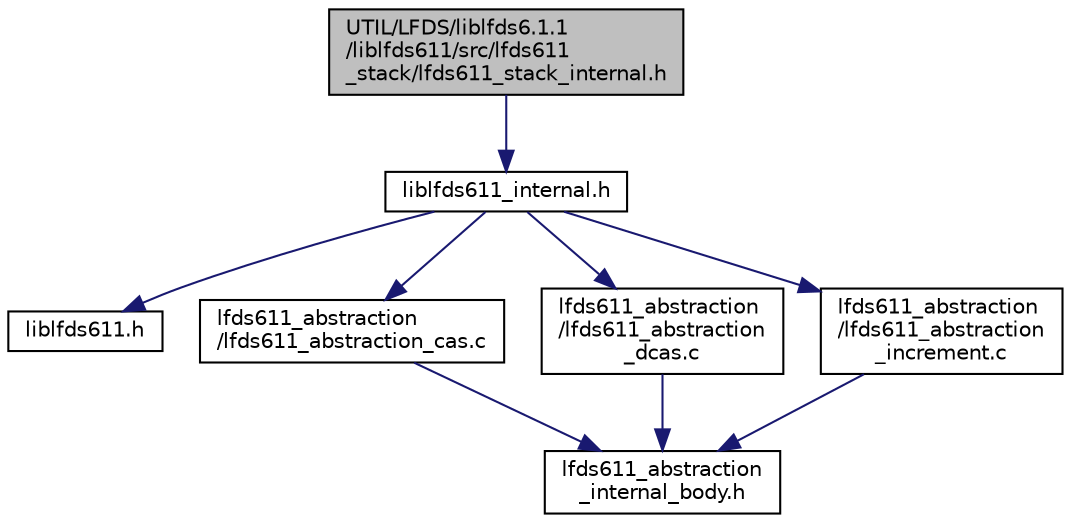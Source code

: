digraph "UTIL/LFDS/liblfds6.1.1/liblfds611/src/lfds611_stack/lfds611_stack_internal.h"
{
 // LATEX_PDF_SIZE
  edge [fontname="Helvetica",fontsize="10",labelfontname="Helvetica",labelfontsize="10"];
  node [fontname="Helvetica",fontsize="10",shape=record];
  Node1 [label="UTIL/LFDS/liblfds6.1.1\l/liblfds611/src/lfds611\l_stack/lfds611_stack_internal.h",height=0.2,width=0.4,color="black", fillcolor="grey75", style="filled", fontcolor="black",tooltip=" "];
  Node1 -> Node2 [color="midnightblue",fontsize="10",style="solid",fontname="Helvetica"];
  Node2 [label="liblfds611_internal.h",height=0.2,width=0.4,color="black", fillcolor="white", style="filled",URL="$liblfds611__internal_8h.html",tooltip=" "];
  Node2 -> Node3 [color="midnightblue",fontsize="10",style="solid",fontname="Helvetica"];
  Node3 [label="liblfds611.h",height=0.2,width=0.4,color="black", fillcolor="white", style="filled",URL="$liblfds611_8h.html",tooltip=" "];
  Node2 -> Node4 [color="midnightblue",fontsize="10",style="solid",fontname="Helvetica"];
  Node4 [label="lfds611_abstraction\l/lfds611_abstraction_cas.c",height=0.2,width=0.4,color="black", fillcolor="white", style="filled",URL="$lfds611__abstraction__cas_8c.html",tooltip=" "];
  Node4 -> Node5 [color="midnightblue",fontsize="10",style="solid",fontname="Helvetica"];
  Node5 [label="lfds611_abstraction\l_internal_body.h",height=0.2,width=0.4,color="black", fillcolor="white", style="filled",URL="$lfds611__abstraction__internal__body_8h.html",tooltip=" "];
  Node2 -> Node6 [color="midnightblue",fontsize="10",style="solid",fontname="Helvetica"];
  Node6 [label="lfds611_abstraction\l/lfds611_abstraction\l_dcas.c",height=0.2,width=0.4,color="black", fillcolor="white", style="filled",URL="$lfds611__abstraction__dcas_8c.html",tooltip=" "];
  Node6 -> Node5 [color="midnightblue",fontsize="10",style="solid",fontname="Helvetica"];
  Node2 -> Node7 [color="midnightblue",fontsize="10",style="solid",fontname="Helvetica"];
  Node7 [label="lfds611_abstraction\l/lfds611_abstraction\l_increment.c",height=0.2,width=0.4,color="black", fillcolor="white", style="filled",URL="$lfds611__abstraction__increment_8c.html",tooltip=" "];
  Node7 -> Node5 [color="midnightblue",fontsize="10",style="solid",fontname="Helvetica"];
}
